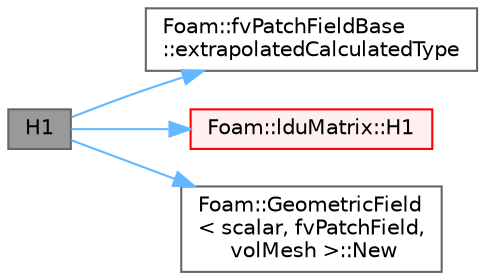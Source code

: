 digraph "H1"
{
 // LATEX_PDF_SIZE
  bgcolor="transparent";
  edge [fontname=Helvetica,fontsize=10,labelfontname=Helvetica,labelfontsize=10];
  node [fontname=Helvetica,fontsize=10,shape=box,height=0.2,width=0.4];
  rankdir="LR";
  Node1 [id="Node000001",label="H1",height=0.2,width=0.4,color="gray40", fillcolor="grey60", style="filled", fontcolor="black",tooltip=" "];
  Node1 -> Node2 [id="edge1_Node000001_Node000002",color="steelblue1",style="solid",tooltip=" "];
  Node2 [id="Node000002",label="Foam::fvPatchFieldBase\l::extrapolatedCalculatedType",height=0.2,width=0.4,color="grey40", fillcolor="white", style="filled",URL="$classFoam_1_1fvPatchFieldBase.html#a7fff82e771c0a75b34ded0bb99f3f783",tooltip=" "];
  Node1 -> Node3 [id="edge2_Node000001_Node000003",color="steelblue1",style="solid",tooltip=" "];
  Node3 [id="Node000003",label="Foam::lduMatrix::H1",height=0.2,width=0.4,color="red", fillcolor="#FFF0F0", style="filled",URL="$classFoam_1_1lduMatrix.html#a090039c15b52321e7a7a6a90c0a29bbe",tooltip=" "];
  Node1 -> Node6 [id="edge3_Node000001_Node000006",color="steelblue1",style="solid",tooltip=" "];
  Node6 [id="Node000006",label="Foam::GeometricField\l\< scalar, fvPatchField,\l volMesh \>::New",height=0.2,width=0.4,color="grey40", fillcolor="white", style="filled",URL="$classFoam_1_1GeometricField.html#af313101466df22c2eb2b0cd522509dd3",tooltip=" "];
}
